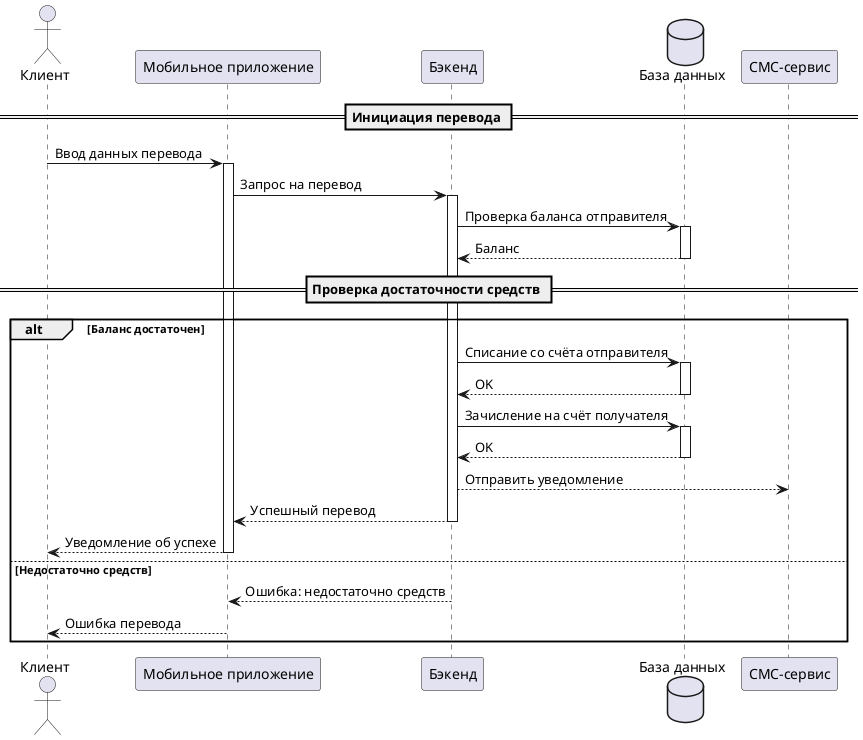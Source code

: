 @startuml
actor Клиент
participant "Мобильное приложение" as App
participant "Бэкенд" as Backend
database "База данных" as DB
participant "СМС-сервис" as SMS

== Инициация перевода ==
Клиент -> App : Ввод данных перевода
activate App

App -> Backend : Запрос на перевод
activate Backend

Backend -> DB : Проверка баланса отправителя
activate DB
DB --> Backend : Баланс
deactivate DB

== Проверка достаточности средств ==
alt Баланс достаточен
    Backend -> DB : Списание со счёта отправителя
    activate DB
    DB --> Backend : OK
    deactivate DB

    Backend -> DB : Зачисление на счёт получателя
    activate DB
    DB --> Backend : OK
    deactivate DB

    Backend --> SMS : Отправить уведомление
    Backend --> App : Успешный перевод
    deactivate Backend

    App --> Клиент : Уведомление об успехе
    deactivate App

else Недостаточно средств
    Backend --> App : Ошибка: недостаточно средств
    deactivate Backend
    App --> Клиент : Ошибка перевода
    deactivate App
end

@enduml
